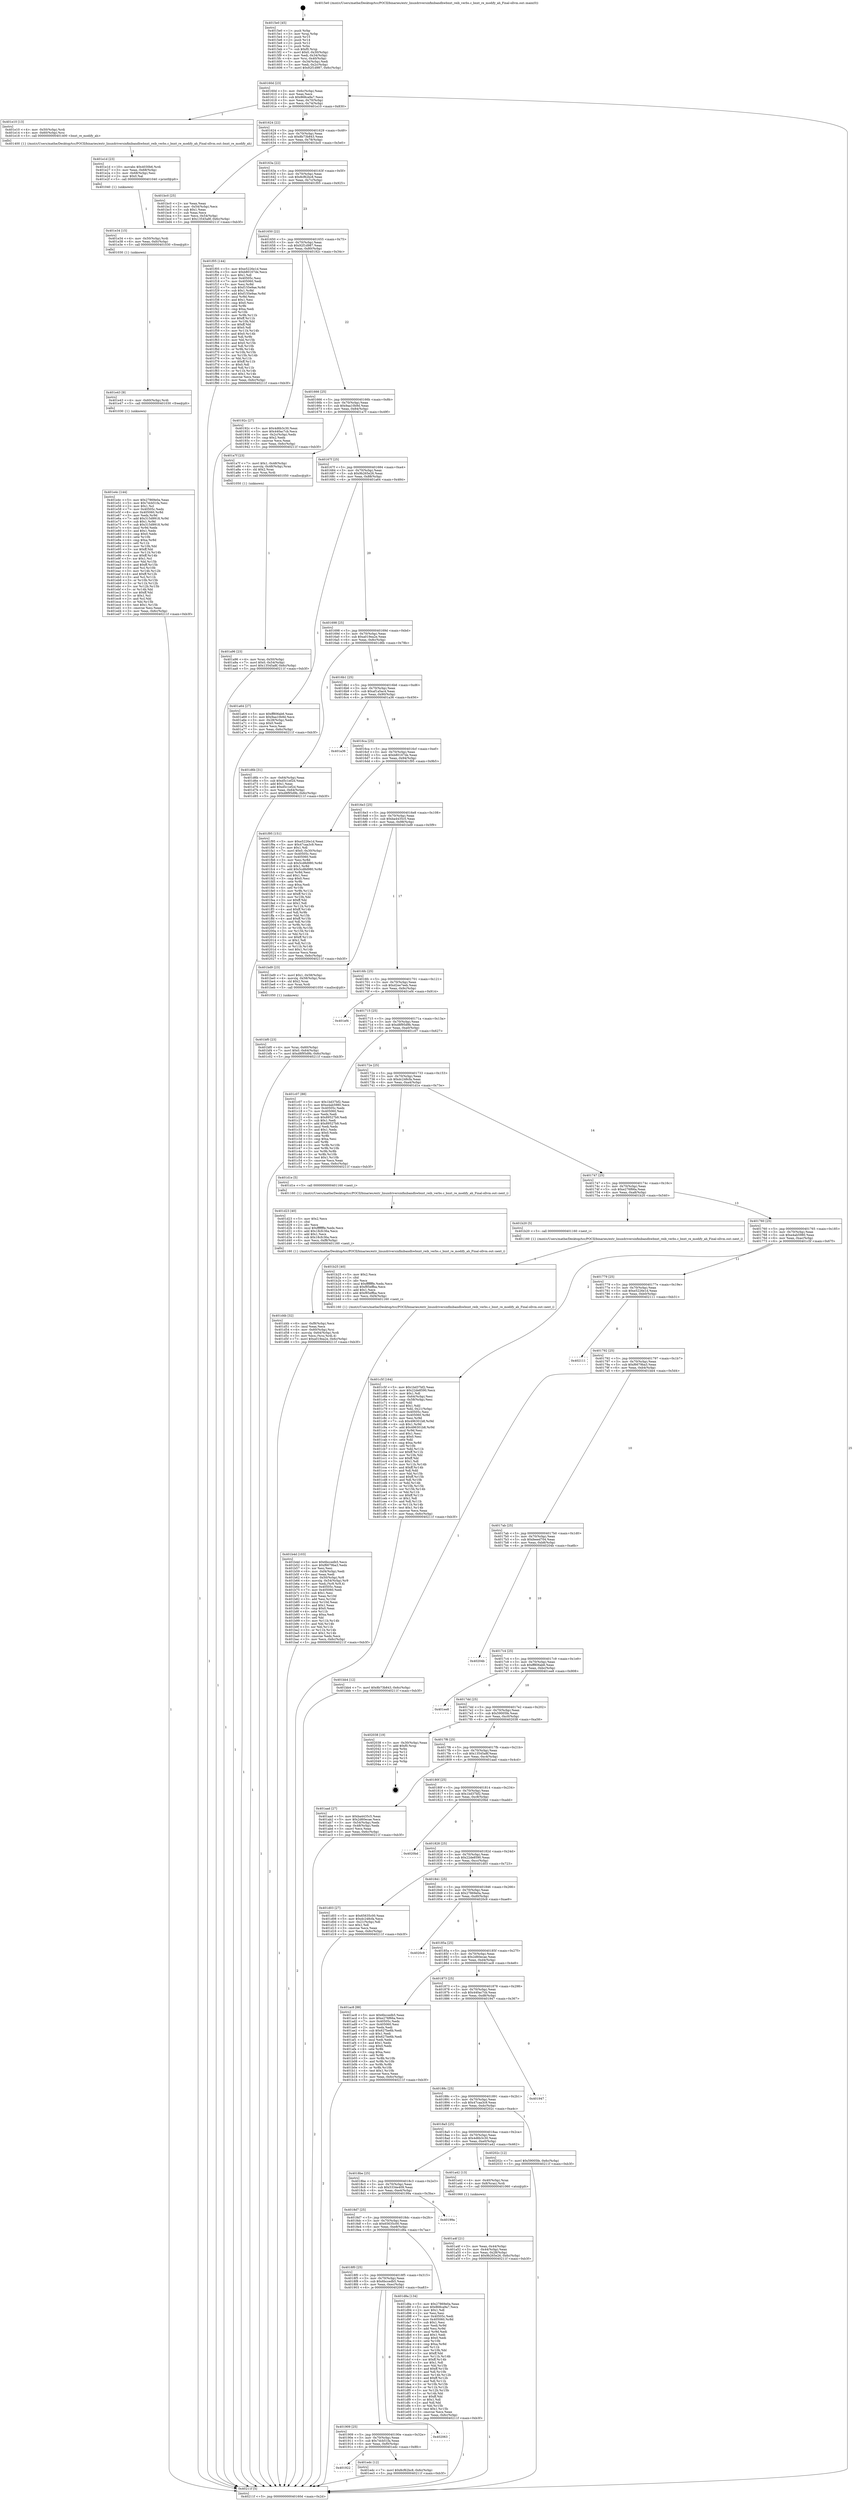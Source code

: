 digraph "0x4015e0" {
  label = "0x4015e0 (/mnt/c/Users/mathe/Desktop/tcc/POCII/binaries/extr_linuxdriversinfinibandhwbnxt_reib_verbs.c_bnxt_re_modify_ah_Final-ollvm.out::main(0))"
  labelloc = "t"
  node[shape=record]

  Entry [label="",width=0.3,height=0.3,shape=circle,fillcolor=black,style=filled]
  "0x40160d" [label="{
     0x40160d [23]\l
     | [instrs]\l
     &nbsp;&nbsp;0x40160d \<+3\>: mov -0x6c(%rbp),%eax\l
     &nbsp;&nbsp;0x401610 \<+2\>: mov %eax,%ecx\l
     &nbsp;&nbsp;0x401612 \<+6\>: sub $0x868ca9a7,%ecx\l
     &nbsp;&nbsp;0x401618 \<+3\>: mov %eax,-0x70(%rbp)\l
     &nbsp;&nbsp;0x40161b \<+3\>: mov %ecx,-0x74(%rbp)\l
     &nbsp;&nbsp;0x40161e \<+6\>: je 0000000000401e10 \<main+0x830\>\l
  }"]
  "0x401e10" [label="{
     0x401e10 [13]\l
     | [instrs]\l
     &nbsp;&nbsp;0x401e10 \<+4\>: mov -0x50(%rbp),%rdi\l
     &nbsp;&nbsp;0x401e14 \<+4\>: mov -0x60(%rbp),%rsi\l
     &nbsp;&nbsp;0x401e18 \<+5\>: call 0000000000401400 \<bnxt_re_modify_ah\>\l
     | [calls]\l
     &nbsp;&nbsp;0x401400 \{1\} (/mnt/c/Users/mathe/Desktop/tcc/POCII/binaries/extr_linuxdriversinfinibandhwbnxt_reib_verbs.c_bnxt_re_modify_ah_Final-ollvm.out::bnxt_re_modify_ah)\l
  }"]
  "0x401624" [label="{
     0x401624 [22]\l
     | [instrs]\l
     &nbsp;&nbsp;0x401624 \<+5\>: jmp 0000000000401629 \<main+0x49\>\l
     &nbsp;&nbsp;0x401629 \<+3\>: mov -0x70(%rbp),%eax\l
     &nbsp;&nbsp;0x40162c \<+5\>: sub $0x8b73b843,%eax\l
     &nbsp;&nbsp;0x401631 \<+3\>: mov %eax,-0x78(%rbp)\l
     &nbsp;&nbsp;0x401634 \<+6\>: je 0000000000401bc0 \<main+0x5e0\>\l
  }"]
  Exit [label="",width=0.3,height=0.3,shape=circle,fillcolor=black,style=filled,peripheries=2]
  "0x401bc0" [label="{
     0x401bc0 [25]\l
     | [instrs]\l
     &nbsp;&nbsp;0x401bc0 \<+2\>: xor %eax,%eax\l
     &nbsp;&nbsp;0x401bc2 \<+3\>: mov -0x54(%rbp),%ecx\l
     &nbsp;&nbsp;0x401bc5 \<+3\>: sub $0x1,%eax\l
     &nbsp;&nbsp;0x401bc8 \<+2\>: sub %eax,%ecx\l
     &nbsp;&nbsp;0x401bca \<+3\>: mov %ecx,-0x54(%rbp)\l
     &nbsp;&nbsp;0x401bcd \<+7\>: movl $0x13545a8f,-0x6c(%rbp)\l
     &nbsp;&nbsp;0x401bd4 \<+5\>: jmp 000000000040211f \<main+0xb3f\>\l
  }"]
  "0x40163a" [label="{
     0x40163a [22]\l
     | [instrs]\l
     &nbsp;&nbsp;0x40163a \<+5\>: jmp 000000000040163f \<main+0x5f\>\l
     &nbsp;&nbsp;0x40163f \<+3\>: mov -0x70(%rbp),%eax\l
     &nbsp;&nbsp;0x401642 \<+5\>: sub $0x8cf62bc8,%eax\l
     &nbsp;&nbsp;0x401647 \<+3\>: mov %eax,-0x7c(%rbp)\l
     &nbsp;&nbsp;0x40164a \<+6\>: je 0000000000401f05 \<main+0x925\>\l
  }"]
  "0x401922" [label="{
     0x401922\l
  }", style=dashed]
  "0x401f05" [label="{
     0x401f05 [144]\l
     | [instrs]\l
     &nbsp;&nbsp;0x401f05 \<+5\>: mov $0xe5226e1d,%eax\l
     &nbsp;&nbsp;0x401f0a \<+5\>: mov $0xb80167de,%ecx\l
     &nbsp;&nbsp;0x401f0f \<+2\>: mov $0x1,%dl\l
     &nbsp;&nbsp;0x401f11 \<+7\>: mov 0x40505c,%esi\l
     &nbsp;&nbsp;0x401f18 \<+7\>: mov 0x405060,%edi\l
     &nbsp;&nbsp;0x401f1f \<+3\>: mov %esi,%r8d\l
     &nbsp;&nbsp;0x401f22 \<+7\>: sub $0xf155e9ae,%r8d\l
     &nbsp;&nbsp;0x401f29 \<+4\>: sub $0x1,%r8d\l
     &nbsp;&nbsp;0x401f2d \<+7\>: add $0xf155e9ae,%r8d\l
     &nbsp;&nbsp;0x401f34 \<+4\>: imul %r8d,%esi\l
     &nbsp;&nbsp;0x401f38 \<+3\>: and $0x1,%esi\l
     &nbsp;&nbsp;0x401f3b \<+3\>: cmp $0x0,%esi\l
     &nbsp;&nbsp;0x401f3e \<+4\>: sete %r9b\l
     &nbsp;&nbsp;0x401f42 \<+3\>: cmp $0xa,%edi\l
     &nbsp;&nbsp;0x401f45 \<+4\>: setl %r10b\l
     &nbsp;&nbsp;0x401f49 \<+3\>: mov %r9b,%r11b\l
     &nbsp;&nbsp;0x401f4c \<+4\>: xor $0xff,%r11b\l
     &nbsp;&nbsp;0x401f50 \<+3\>: mov %r10b,%bl\l
     &nbsp;&nbsp;0x401f53 \<+3\>: xor $0xff,%bl\l
     &nbsp;&nbsp;0x401f56 \<+3\>: xor $0x0,%dl\l
     &nbsp;&nbsp;0x401f59 \<+3\>: mov %r11b,%r14b\l
     &nbsp;&nbsp;0x401f5c \<+4\>: and $0x0,%r14b\l
     &nbsp;&nbsp;0x401f60 \<+3\>: and %dl,%r9b\l
     &nbsp;&nbsp;0x401f63 \<+3\>: mov %bl,%r15b\l
     &nbsp;&nbsp;0x401f66 \<+4\>: and $0x0,%r15b\l
     &nbsp;&nbsp;0x401f6a \<+3\>: and %dl,%r10b\l
     &nbsp;&nbsp;0x401f6d \<+3\>: or %r9b,%r14b\l
     &nbsp;&nbsp;0x401f70 \<+3\>: or %r10b,%r15b\l
     &nbsp;&nbsp;0x401f73 \<+3\>: xor %r15b,%r14b\l
     &nbsp;&nbsp;0x401f76 \<+3\>: or %bl,%r11b\l
     &nbsp;&nbsp;0x401f79 \<+4\>: xor $0xff,%r11b\l
     &nbsp;&nbsp;0x401f7d \<+3\>: or $0x0,%dl\l
     &nbsp;&nbsp;0x401f80 \<+3\>: and %dl,%r11b\l
     &nbsp;&nbsp;0x401f83 \<+3\>: or %r11b,%r14b\l
     &nbsp;&nbsp;0x401f86 \<+4\>: test $0x1,%r14b\l
     &nbsp;&nbsp;0x401f8a \<+3\>: cmovne %ecx,%eax\l
     &nbsp;&nbsp;0x401f8d \<+3\>: mov %eax,-0x6c(%rbp)\l
     &nbsp;&nbsp;0x401f90 \<+5\>: jmp 000000000040211f \<main+0xb3f\>\l
  }"]
  "0x401650" [label="{
     0x401650 [22]\l
     | [instrs]\l
     &nbsp;&nbsp;0x401650 \<+5\>: jmp 0000000000401655 \<main+0x75\>\l
     &nbsp;&nbsp;0x401655 \<+3\>: mov -0x70(%rbp),%eax\l
     &nbsp;&nbsp;0x401658 \<+5\>: sub $0x92f1d987,%eax\l
     &nbsp;&nbsp;0x40165d \<+3\>: mov %eax,-0x80(%rbp)\l
     &nbsp;&nbsp;0x401660 \<+6\>: je 000000000040192c \<main+0x34c\>\l
  }"]
  "0x401edc" [label="{
     0x401edc [12]\l
     | [instrs]\l
     &nbsp;&nbsp;0x401edc \<+7\>: movl $0x8cf62bc8,-0x6c(%rbp)\l
     &nbsp;&nbsp;0x401ee3 \<+5\>: jmp 000000000040211f \<main+0xb3f\>\l
  }"]
  "0x40192c" [label="{
     0x40192c [27]\l
     | [instrs]\l
     &nbsp;&nbsp;0x40192c \<+5\>: mov $0x4d6b3c30,%eax\l
     &nbsp;&nbsp;0x401931 \<+5\>: mov $0x440ac7cb,%ecx\l
     &nbsp;&nbsp;0x401936 \<+3\>: mov -0x2c(%rbp),%edx\l
     &nbsp;&nbsp;0x401939 \<+3\>: cmp $0x2,%edx\l
     &nbsp;&nbsp;0x40193c \<+3\>: cmovne %ecx,%eax\l
     &nbsp;&nbsp;0x40193f \<+3\>: mov %eax,-0x6c(%rbp)\l
     &nbsp;&nbsp;0x401942 \<+5\>: jmp 000000000040211f \<main+0xb3f\>\l
  }"]
  "0x401666" [label="{
     0x401666 [25]\l
     | [instrs]\l
     &nbsp;&nbsp;0x401666 \<+5\>: jmp 000000000040166b \<main+0x8b\>\l
     &nbsp;&nbsp;0x40166b \<+3\>: mov -0x70(%rbp),%eax\l
     &nbsp;&nbsp;0x40166e \<+5\>: sub $0x9aa10b9d,%eax\l
     &nbsp;&nbsp;0x401673 \<+6\>: mov %eax,-0x84(%rbp)\l
     &nbsp;&nbsp;0x401679 \<+6\>: je 0000000000401a7f \<main+0x49f\>\l
  }"]
  "0x40211f" [label="{
     0x40211f [5]\l
     | [instrs]\l
     &nbsp;&nbsp;0x40211f \<+5\>: jmp 000000000040160d \<main+0x2d\>\l
  }"]
  "0x4015e0" [label="{
     0x4015e0 [45]\l
     | [instrs]\l
     &nbsp;&nbsp;0x4015e0 \<+1\>: push %rbp\l
     &nbsp;&nbsp;0x4015e1 \<+3\>: mov %rsp,%rbp\l
     &nbsp;&nbsp;0x4015e4 \<+2\>: push %r15\l
     &nbsp;&nbsp;0x4015e6 \<+2\>: push %r14\l
     &nbsp;&nbsp;0x4015e8 \<+2\>: push %r12\l
     &nbsp;&nbsp;0x4015ea \<+1\>: push %rbx\l
     &nbsp;&nbsp;0x4015eb \<+7\>: sub $0xf0,%rsp\l
     &nbsp;&nbsp;0x4015f2 \<+7\>: movl $0x0,-0x30(%rbp)\l
     &nbsp;&nbsp;0x4015f9 \<+3\>: mov %edi,-0x34(%rbp)\l
     &nbsp;&nbsp;0x4015fc \<+4\>: mov %rsi,-0x40(%rbp)\l
     &nbsp;&nbsp;0x401600 \<+3\>: mov -0x34(%rbp),%edi\l
     &nbsp;&nbsp;0x401603 \<+3\>: mov %edi,-0x2c(%rbp)\l
     &nbsp;&nbsp;0x401606 \<+7\>: movl $0x92f1d987,-0x6c(%rbp)\l
  }"]
  "0x401909" [label="{
     0x401909 [25]\l
     | [instrs]\l
     &nbsp;&nbsp;0x401909 \<+5\>: jmp 000000000040190e \<main+0x32e\>\l
     &nbsp;&nbsp;0x40190e \<+3\>: mov -0x70(%rbp),%eax\l
     &nbsp;&nbsp;0x401911 \<+5\>: sub $0x7dcb51fa,%eax\l
     &nbsp;&nbsp;0x401916 \<+6\>: mov %eax,-0xf0(%rbp)\l
     &nbsp;&nbsp;0x40191c \<+6\>: je 0000000000401edc \<main+0x8fc\>\l
  }"]
  "0x401a7f" [label="{
     0x401a7f [23]\l
     | [instrs]\l
     &nbsp;&nbsp;0x401a7f \<+7\>: movl $0x1,-0x48(%rbp)\l
     &nbsp;&nbsp;0x401a86 \<+4\>: movslq -0x48(%rbp),%rax\l
     &nbsp;&nbsp;0x401a8a \<+4\>: shl $0x2,%rax\l
     &nbsp;&nbsp;0x401a8e \<+3\>: mov %rax,%rdi\l
     &nbsp;&nbsp;0x401a91 \<+5\>: call 0000000000401050 \<malloc@plt\>\l
     | [calls]\l
     &nbsp;&nbsp;0x401050 \{1\} (unknown)\l
  }"]
  "0x40167f" [label="{
     0x40167f [25]\l
     | [instrs]\l
     &nbsp;&nbsp;0x40167f \<+5\>: jmp 0000000000401684 \<main+0xa4\>\l
     &nbsp;&nbsp;0x401684 \<+3\>: mov -0x70(%rbp),%eax\l
     &nbsp;&nbsp;0x401687 \<+5\>: sub $0x9b265e26,%eax\l
     &nbsp;&nbsp;0x40168c \<+6\>: mov %eax,-0x88(%rbp)\l
     &nbsp;&nbsp;0x401692 \<+6\>: je 0000000000401a64 \<main+0x484\>\l
  }"]
  "0x402063" [label="{
     0x402063\l
  }", style=dashed]
  "0x401a64" [label="{
     0x401a64 [27]\l
     | [instrs]\l
     &nbsp;&nbsp;0x401a64 \<+5\>: mov $0xff806ab6,%eax\l
     &nbsp;&nbsp;0x401a69 \<+5\>: mov $0x9aa10b9d,%ecx\l
     &nbsp;&nbsp;0x401a6e \<+3\>: mov -0x28(%rbp),%edx\l
     &nbsp;&nbsp;0x401a71 \<+3\>: cmp $0x0,%edx\l
     &nbsp;&nbsp;0x401a74 \<+3\>: cmove %ecx,%eax\l
     &nbsp;&nbsp;0x401a77 \<+3\>: mov %eax,-0x6c(%rbp)\l
     &nbsp;&nbsp;0x401a7a \<+5\>: jmp 000000000040211f \<main+0xb3f\>\l
  }"]
  "0x401698" [label="{
     0x401698 [25]\l
     | [instrs]\l
     &nbsp;&nbsp;0x401698 \<+5\>: jmp 000000000040169d \<main+0xbd\>\l
     &nbsp;&nbsp;0x40169d \<+3\>: mov -0x70(%rbp),%eax\l
     &nbsp;&nbsp;0x4016a0 \<+5\>: sub $0xa019ea2e,%eax\l
     &nbsp;&nbsp;0x4016a5 \<+6\>: mov %eax,-0x8c(%rbp)\l
     &nbsp;&nbsp;0x4016ab \<+6\>: je 0000000000401d6b \<main+0x78b\>\l
  }"]
  "0x401e4c" [label="{
     0x401e4c [144]\l
     | [instrs]\l
     &nbsp;&nbsp;0x401e4c \<+5\>: mov $0x27869e0a,%eax\l
     &nbsp;&nbsp;0x401e51 \<+5\>: mov $0x7dcb51fa,%esi\l
     &nbsp;&nbsp;0x401e56 \<+2\>: mov $0x1,%cl\l
     &nbsp;&nbsp;0x401e58 \<+7\>: mov 0x40505c,%edx\l
     &nbsp;&nbsp;0x401e5f \<+8\>: mov 0x405060,%r8d\l
     &nbsp;&nbsp;0x401e67 \<+3\>: mov %edx,%r9d\l
     &nbsp;&nbsp;0x401e6a \<+7\>: add $0x315d9918,%r9d\l
     &nbsp;&nbsp;0x401e71 \<+4\>: sub $0x1,%r9d\l
     &nbsp;&nbsp;0x401e75 \<+7\>: sub $0x315d9918,%r9d\l
     &nbsp;&nbsp;0x401e7c \<+4\>: imul %r9d,%edx\l
     &nbsp;&nbsp;0x401e80 \<+3\>: and $0x1,%edx\l
     &nbsp;&nbsp;0x401e83 \<+3\>: cmp $0x0,%edx\l
     &nbsp;&nbsp;0x401e86 \<+4\>: sete %r10b\l
     &nbsp;&nbsp;0x401e8a \<+4\>: cmp $0xa,%r8d\l
     &nbsp;&nbsp;0x401e8e \<+4\>: setl %r11b\l
     &nbsp;&nbsp;0x401e92 \<+3\>: mov %r10b,%bl\l
     &nbsp;&nbsp;0x401e95 \<+3\>: xor $0xff,%bl\l
     &nbsp;&nbsp;0x401e98 \<+3\>: mov %r11b,%r14b\l
     &nbsp;&nbsp;0x401e9b \<+4\>: xor $0xff,%r14b\l
     &nbsp;&nbsp;0x401e9f \<+3\>: xor $0x1,%cl\l
     &nbsp;&nbsp;0x401ea2 \<+3\>: mov %bl,%r15b\l
     &nbsp;&nbsp;0x401ea5 \<+4\>: and $0xff,%r15b\l
     &nbsp;&nbsp;0x401ea9 \<+3\>: and %cl,%r10b\l
     &nbsp;&nbsp;0x401eac \<+3\>: mov %r14b,%r12b\l
     &nbsp;&nbsp;0x401eaf \<+4\>: and $0xff,%r12b\l
     &nbsp;&nbsp;0x401eb3 \<+3\>: and %cl,%r11b\l
     &nbsp;&nbsp;0x401eb6 \<+3\>: or %r10b,%r15b\l
     &nbsp;&nbsp;0x401eb9 \<+3\>: or %r11b,%r12b\l
     &nbsp;&nbsp;0x401ebc \<+3\>: xor %r12b,%r15b\l
     &nbsp;&nbsp;0x401ebf \<+3\>: or %r14b,%bl\l
     &nbsp;&nbsp;0x401ec2 \<+3\>: xor $0xff,%bl\l
     &nbsp;&nbsp;0x401ec5 \<+3\>: or $0x1,%cl\l
     &nbsp;&nbsp;0x401ec8 \<+2\>: and %cl,%bl\l
     &nbsp;&nbsp;0x401eca \<+3\>: or %bl,%r15b\l
     &nbsp;&nbsp;0x401ecd \<+4\>: test $0x1,%r15b\l
     &nbsp;&nbsp;0x401ed1 \<+3\>: cmovne %esi,%eax\l
     &nbsp;&nbsp;0x401ed4 \<+3\>: mov %eax,-0x6c(%rbp)\l
     &nbsp;&nbsp;0x401ed7 \<+5\>: jmp 000000000040211f \<main+0xb3f\>\l
  }"]
  "0x401d6b" [label="{
     0x401d6b [31]\l
     | [instrs]\l
     &nbsp;&nbsp;0x401d6b \<+3\>: mov -0x64(%rbp),%eax\l
     &nbsp;&nbsp;0x401d6e \<+5\>: sub $0xd5c1ef2d,%eax\l
     &nbsp;&nbsp;0x401d73 \<+3\>: add $0x1,%eax\l
     &nbsp;&nbsp;0x401d76 \<+5\>: add $0xd5c1ef2d,%eax\l
     &nbsp;&nbsp;0x401d7b \<+3\>: mov %eax,-0x64(%rbp)\l
     &nbsp;&nbsp;0x401d7e \<+7\>: movl $0xd8f95d9b,-0x6c(%rbp)\l
     &nbsp;&nbsp;0x401d85 \<+5\>: jmp 000000000040211f \<main+0xb3f\>\l
  }"]
  "0x4016b1" [label="{
     0x4016b1 [25]\l
     | [instrs]\l
     &nbsp;&nbsp;0x4016b1 \<+5\>: jmp 00000000004016b6 \<main+0xd6\>\l
     &nbsp;&nbsp;0x4016b6 \<+3\>: mov -0x70(%rbp),%eax\l
     &nbsp;&nbsp;0x4016b9 \<+5\>: sub $0xaf1a5ac4,%eax\l
     &nbsp;&nbsp;0x4016be \<+6\>: mov %eax,-0x90(%rbp)\l
     &nbsp;&nbsp;0x4016c4 \<+6\>: je 0000000000401a36 \<main+0x456\>\l
  }"]
  "0x401e43" [label="{
     0x401e43 [9]\l
     | [instrs]\l
     &nbsp;&nbsp;0x401e43 \<+4\>: mov -0x60(%rbp),%rdi\l
     &nbsp;&nbsp;0x401e47 \<+5\>: call 0000000000401030 \<free@plt\>\l
     | [calls]\l
     &nbsp;&nbsp;0x401030 \{1\} (unknown)\l
  }"]
  "0x401a36" [label="{
     0x401a36\l
  }", style=dashed]
  "0x4016ca" [label="{
     0x4016ca [25]\l
     | [instrs]\l
     &nbsp;&nbsp;0x4016ca \<+5\>: jmp 00000000004016cf \<main+0xef\>\l
     &nbsp;&nbsp;0x4016cf \<+3\>: mov -0x70(%rbp),%eax\l
     &nbsp;&nbsp;0x4016d2 \<+5\>: sub $0xb80167de,%eax\l
     &nbsp;&nbsp;0x4016d7 \<+6\>: mov %eax,-0x94(%rbp)\l
     &nbsp;&nbsp;0x4016dd \<+6\>: je 0000000000401f95 \<main+0x9b5\>\l
  }"]
  "0x401e34" [label="{
     0x401e34 [15]\l
     | [instrs]\l
     &nbsp;&nbsp;0x401e34 \<+4\>: mov -0x50(%rbp),%rdi\l
     &nbsp;&nbsp;0x401e38 \<+6\>: mov %eax,-0xfc(%rbp)\l
     &nbsp;&nbsp;0x401e3e \<+5\>: call 0000000000401030 \<free@plt\>\l
     | [calls]\l
     &nbsp;&nbsp;0x401030 \{1\} (unknown)\l
  }"]
  "0x401f95" [label="{
     0x401f95 [151]\l
     | [instrs]\l
     &nbsp;&nbsp;0x401f95 \<+5\>: mov $0xe5226e1d,%eax\l
     &nbsp;&nbsp;0x401f9a \<+5\>: mov $0x47caa3c9,%ecx\l
     &nbsp;&nbsp;0x401f9f \<+2\>: mov $0x1,%dl\l
     &nbsp;&nbsp;0x401fa1 \<+7\>: movl $0x0,-0x30(%rbp)\l
     &nbsp;&nbsp;0x401fa8 \<+7\>: mov 0x40505c,%esi\l
     &nbsp;&nbsp;0x401faf \<+7\>: mov 0x405060,%edi\l
     &nbsp;&nbsp;0x401fb6 \<+3\>: mov %esi,%r8d\l
     &nbsp;&nbsp;0x401fb9 \<+7\>: sub $0x5cd8d980,%r8d\l
     &nbsp;&nbsp;0x401fc0 \<+4\>: sub $0x1,%r8d\l
     &nbsp;&nbsp;0x401fc4 \<+7\>: add $0x5cd8d980,%r8d\l
     &nbsp;&nbsp;0x401fcb \<+4\>: imul %r8d,%esi\l
     &nbsp;&nbsp;0x401fcf \<+3\>: and $0x1,%esi\l
     &nbsp;&nbsp;0x401fd2 \<+3\>: cmp $0x0,%esi\l
     &nbsp;&nbsp;0x401fd5 \<+4\>: sete %r9b\l
     &nbsp;&nbsp;0x401fd9 \<+3\>: cmp $0xa,%edi\l
     &nbsp;&nbsp;0x401fdc \<+4\>: setl %r10b\l
     &nbsp;&nbsp;0x401fe0 \<+3\>: mov %r9b,%r11b\l
     &nbsp;&nbsp;0x401fe3 \<+4\>: xor $0xff,%r11b\l
     &nbsp;&nbsp;0x401fe7 \<+3\>: mov %r10b,%bl\l
     &nbsp;&nbsp;0x401fea \<+3\>: xor $0xff,%bl\l
     &nbsp;&nbsp;0x401fed \<+3\>: xor $0x1,%dl\l
     &nbsp;&nbsp;0x401ff0 \<+3\>: mov %r11b,%r14b\l
     &nbsp;&nbsp;0x401ff3 \<+4\>: and $0xff,%r14b\l
     &nbsp;&nbsp;0x401ff7 \<+3\>: and %dl,%r9b\l
     &nbsp;&nbsp;0x401ffa \<+3\>: mov %bl,%r15b\l
     &nbsp;&nbsp;0x401ffd \<+4\>: and $0xff,%r15b\l
     &nbsp;&nbsp;0x402001 \<+3\>: and %dl,%r10b\l
     &nbsp;&nbsp;0x402004 \<+3\>: or %r9b,%r14b\l
     &nbsp;&nbsp;0x402007 \<+3\>: or %r10b,%r15b\l
     &nbsp;&nbsp;0x40200a \<+3\>: xor %r15b,%r14b\l
     &nbsp;&nbsp;0x40200d \<+3\>: or %bl,%r11b\l
     &nbsp;&nbsp;0x402010 \<+4\>: xor $0xff,%r11b\l
     &nbsp;&nbsp;0x402014 \<+3\>: or $0x1,%dl\l
     &nbsp;&nbsp;0x402017 \<+3\>: and %dl,%r11b\l
     &nbsp;&nbsp;0x40201a \<+3\>: or %r11b,%r14b\l
     &nbsp;&nbsp;0x40201d \<+4\>: test $0x1,%r14b\l
     &nbsp;&nbsp;0x402021 \<+3\>: cmovne %ecx,%eax\l
     &nbsp;&nbsp;0x402024 \<+3\>: mov %eax,-0x6c(%rbp)\l
     &nbsp;&nbsp;0x402027 \<+5\>: jmp 000000000040211f \<main+0xb3f\>\l
  }"]
  "0x4016e3" [label="{
     0x4016e3 [25]\l
     | [instrs]\l
     &nbsp;&nbsp;0x4016e3 \<+5\>: jmp 00000000004016e8 \<main+0x108\>\l
     &nbsp;&nbsp;0x4016e8 \<+3\>: mov -0x70(%rbp),%eax\l
     &nbsp;&nbsp;0x4016eb \<+5\>: sub $0xba4435c5,%eax\l
     &nbsp;&nbsp;0x4016f0 \<+6\>: mov %eax,-0x98(%rbp)\l
     &nbsp;&nbsp;0x4016f6 \<+6\>: je 0000000000401bd9 \<main+0x5f9\>\l
  }"]
  "0x401e1d" [label="{
     0x401e1d [23]\l
     | [instrs]\l
     &nbsp;&nbsp;0x401e1d \<+10\>: movabs $0x4030b6,%rdi\l
     &nbsp;&nbsp;0x401e27 \<+3\>: mov %eax,-0x68(%rbp)\l
     &nbsp;&nbsp;0x401e2a \<+3\>: mov -0x68(%rbp),%esi\l
     &nbsp;&nbsp;0x401e2d \<+2\>: mov $0x0,%al\l
     &nbsp;&nbsp;0x401e2f \<+5\>: call 0000000000401040 \<printf@plt\>\l
     | [calls]\l
     &nbsp;&nbsp;0x401040 \{1\} (unknown)\l
  }"]
  "0x401bd9" [label="{
     0x401bd9 [23]\l
     | [instrs]\l
     &nbsp;&nbsp;0x401bd9 \<+7\>: movl $0x1,-0x58(%rbp)\l
     &nbsp;&nbsp;0x401be0 \<+4\>: movslq -0x58(%rbp),%rax\l
     &nbsp;&nbsp;0x401be4 \<+4\>: shl $0x2,%rax\l
     &nbsp;&nbsp;0x401be8 \<+3\>: mov %rax,%rdi\l
     &nbsp;&nbsp;0x401beb \<+5\>: call 0000000000401050 \<malloc@plt\>\l
     | [calls]\l
     &nbsp;&nbsp;0x401050 \{1\} (unknown)\l
  }"]
  "0x4016fc" [label="{
     0x4016fc [25]\l
     | [instrs]\l
     &nbsp;&nbsp;0x4016fc \<+5\>: jmp 0000000000401701 \<main+0x121\>\l
     &nbsp;&nbsp;0x401701 \<+3\>: mov -0x70(%rbp),%eax\l
     &nbsp;&nbsp;0x401704 \<+5\>: sub $0xd2ee7eeb,%eax\l
     &nbsp;&nbsp;0x401709 \<+6\>: mov %eax,-0x9c(%rbp)\l
     &nbsp;&nbsp;0x40170f \<+6\>: je 0000000000401ef4 \<main+0x914\>\l
  }"]
  "0x4018f0" [label="{
     0x4018f0 [25]\l
     | [instrs]\l
     &nbsp;&nbsp;0x4018f0 \<+5\>: jmp 00000000004018f5 \<main+0x315\>\l
     &nbsp;&nbsp;0x4018f5 \<+3\>: mov -0x70(%rbp),%eax\l
     &nbsp;&nbsp;0x4018f8 \<+5\>: sub $0x6bccedb5,%eax\l
     &nbsp;&nbsp;0x4018fd \<+6\>: mov %eax,-0xec(%rbp)\l
     &nbsp;&nbsp;0x401903 \<+6\>: je 0000000000402063 \<main+0xa83\>\l
  }"]
  "0x401ef4" [label="{
     0x401ef4\l
  }", style=dashed]
  "0x401715" [label="{
     0x401715 [25]\l
     | [instrs]\l
     &nbsp;&nbsp;0x401715 \<+5\>: jmp 000000000040171a \<main+0x13a\>\l
     &nbsp;&nbsp;0x40171a \<+3\>: mov -0x70(%rbp),%eax\l
     &nbsp;&nbsp;0x40171d \<+5\>: sub $0xd8f95d9b,%eax\l
     &nbsp;&nbsp;0x401722 \<+6\>: mov %eax,-0xa0(%rbp)\l
     &nbsp;&nbsp;0x401728 \<+6\>: je 0000000000401c07 \<main+0x627\>\l
  }"]
  "0x401d8a" [label="{
     0x401d8a [134]\l
     | [instrs]\l
     &nbsp;&nbsp;0x401d8a \<+5\>: mov $0x27869e0a,%eax\l
     &nbsp;&nbsp;0x401d8f \<+5\>: mov $0x868ca9a7,%ecx\l
     &nbsp;&nbsp;0x401d94 \<+2\>: mov $0x1,%dl\l
     &nbsp;&nbsp;0x401d96 \<+2\>: xor %esi,%esi\l
     &nbsp;&nbsp;0x401d98 \<+7\>: mov 0x40505c,%edi\l
     &nbsp;&nbsp;0x401d9f \<+8\>: mov 0x405060,%r8d\l
     &nbsp;&nbsp;0x401da7 \<+3\>: sub $0x1,%esi\l
     &nbsp;&nbsp;0x401daa \<+3\>: mov %edi,%r9d\l
     &nbsp;&nbsp;0x401dad \<+3\>: add %esi,%r9d\l
     &nbsp;&nbsp;0x401db0 \<+4\>: imul %r9d,%edi\l
     &nbsp;&nbsp;0x401db4 \<+3\>: and $0x1,%edi\l
     &nbsp;&nbsp;0x401db7 \<+3\>: cmp $0x0,%edi\l
     &nbsp;&nbsp;0x401dba \<+4\>: sete %r10b\l
     &nbsp;&nbsp;0x401dbe \<+4\>: cmp $0xa,%r8d\l
     &nbsp;&nbsp;0x401dc2 \<+4\>: setl %r11b\l
     &nbsp;&nbsp;0x401dc6 \<+3\>: mov %r10b,%bl\l
     &nbsp;&nbsp;0x401dc9 \<+3\>: xor $0xff,%bl\l
     &nbsp;&nbsp;0x401dcc \<+3\>: mov %r11b,%r14b\l
     &nbsp;&nbsp;0x401dcf \<+4\>: xor $0xff,%r14b\l
     &nbsp;&nbsp;0x401dd3 \<+3\>: xor $0x1,%dl\l
     &nbsp;&nbsp;0x401dd6 \<+3\>: mov %bl,%r15b\l
     &nbsp;&nbsp;0x401dd9 \<+4\>: and $0xff,%r15b\l
     &nbsp;&nbsp;0x401ddd \<+3\>: and %dl,%r10b\l
     &nbsp;&nbsp;0x401de0 \<+3\>: mov %r14b,%r12b\l
     &nbsp;&nbsp;0x401de3 \<+4\>: and $0xff,%r12b\l
     &nbsp;&nbsp;0x401de7 \<+3\>: and %dl,%r11b\l
     &nbsp;&nbsp;0x401dea \<+3\>: or %r10b,%r15b\l
     &nbsp;&nbsp;0x401ded \<+3\>: or %r11b,%r12b\l
     &nbsp;&nbsp;0x401df0 \<+3\>: xor %r12b,%r15b\l
     &nbsp;&nbsp;0x401df3 \<+3\>: or %r14b,%bl\l
     &nbsp;&nbsp;0x401df6 \<+3\>: xor $0xff,%bl\l
     &nbsp;&nbsp;0x401df9 \<+3\>: or $0x1,%dl\l
     &nbsp;&nbsp;0x401dfc \<+2\>: and %dl,%bl\l
     &nbsp;&nbsp;0x401dfe \<+3\>: or %bl,%r15b\l
     &nbsp;&nbsp;0x401e01 \<+4\>: test $0x1,%r15b\l
     &nbsp;&nbsp;0x401e05 \<+3\>: cmovne %ecx,%eax\l
     &nbsp;&nbsp;0x401e08 \<+3\>: mov %eax,-0x6c(%rbp)\l
     &nbsp;&nbsp;0x401e0b \<+5\>: jmp 000000000040211f \<main+0xb3f\>\l
  }"]
  "0x401c07" [label="{
     0x401c07 [88]\l
     | [instrs]\l
     &nbsp;&nbsp;0x401c07 \<+5\>: mov $0x1bd37bf2,%eax\l
     &nbsp;&nbsp;0x401c0c \<+5\>: mov $0xe4ab5980,%ecx\l
     &nbsp;&nbsp;0x401c11 \<+7\>: mov 0x40505c,%edx\l
     &nbsp;&nbsp;0x401c18 \<+7\>: mov 0x405060,%esi\l
     &nbsp;&nbsp;0x401c1f \<+2\>: mov %edx,%edi\l
     &nbsp;&nbsp;0x401c21 \<+6\>: sub $0x89527b9,%edi\l
     &nbsp;&nbsp;0x401c27 \<+3\>: sub $0x1,%edi\l
     &nbsp;&nbsp;0x401c2a \<+6\>: add $0x89527b9,%edi\l
     &nbsp;&nbsp;0x401c30 \<+3\>: imul %edi,%edx\l
     &nbsp;&nbsp;0x401c33 \<+3\>: and $0x1,%edx\l
     &nbsp;&nbsp;0x401c36 \<+3\>: cmp $0x0,%edx\l
     &nbsp;&nbsp;0x401c39 \<+4\>: sete %r8b\l
     &nbsp;&nbsp;0x401c3d \<+3\>: cmp $0xa,%esi\l
     &nbsp;&nbsp;0x401c40 \<+4\>: setl %r9b\l
     &nbsp;&nbsp;0x401c44 \<+3\>: mov %r8b,%r10b\l
     &nbsp;&nbsp;0x401c47 \<+3\>: and %r9b,%r10b\l
     &nbsp;&nbsp;0x401c4a \<+3\>: xor %r9b,%r8b\l
     &nbsp;&nbsp;0x401c4d \<+3\>: or %r8b,%r10b\l
     &nbsp;&nbsp;0x401c50 \<+4\>: test $0x1,%r10b\l
     &nbsp;&nbsp;0x401c54 \<+3\>: cmovne %ecx,%eax\l
     &nbsp;&nbsp;0x401c57 \<+3\>: mov %eax,-0x6c(%rbp)\l
     &nbsp;&nbsp;0x401c5a \<+5\>: jmp 000000000040211f \<main+0xb3f\>\l
  }"]
  "0x40172e" [label="{
     0x40172e [25]\l
     | [instrs]\l
     &nbsp;&nbsp;0x40172e \<+5\>: jmp 0000000000401733 \<main+0x153\>\l
     &nbsp;&nbsp;0x401733 \<+3\>: mov -0x70(%rbp),%eax\l
     &nbsp;&nbsp;0x401736 \<+5\>: sub $0xdc248cfa,%eax\l
     &nbsp;&nbsp;0x40173b \<+6\>: mov %eax,-0xa4(%rbp)\l
     &nbsp;&nbsp;0x401741 \<+6\>: je 0000000000401d1e \<main+0x73e\>\l
  }"]
  "0x4018d7" [label="{
     0x4018d7 [25]\l
     | [instrs]\l
     &nbsp;&nbsp;0x4018d7 \<+5\>: jmp 00000000004018dc \<main+0x2fc\>\l
     &nbsp;&nbsp;0x4018dc \<+3\>: mov -0x70(%rbp),%eax\l
     &nbsp;&nbsp;0x4018df \<+5\>: sub $0x65635c00,%eax\l
     &nbsp;&nbsp;0x4018e4 \<+6\>: mov %eax,-0xe8(%rbp)\l
     &nbsp;&nbsp;0x4018ea \<+6\>: je 0000000000401d8a \<main+0x7aa\>\l
  }"]
  "0x401d1e" [label="{
     0x401d1e [5]\l
     | [instrs]\l
     &nbsp;&nbsp;0x401d1e \<+5\>: call 0000000000401160 \<next_i\>\l
     | [calls]\l
     &nbsp;&nbsp;0x401160 \{1\} (/mnt/c/Users/mathe/Desktop/tcc/POCII/binaries/extr_linuxdriversinfinibandhwbnxt_reib_verbs.c_bnxt_re_modify_ah_Final-ollvm.out::next_i)\l
  }"]
  "0x401747" [label="{
     0x401747 [25]\l
     | [instrs]\l
     &nbsp;&nbsp;0x401747 \<+5\>: jmp 000000000040174c \<main+0x16c\>\l
     &nbsp;&nbsp;0x40174c \<+3\>: mov -0x70(%rbp),%eax\l
     &nbsp;&nbsp;0x40174f \<+5\>: sub $0xe276f66a,%eax\l
     &nbsp;&nbsp;0x401754 \<+6\>: mov %eax,-0xa8(%rbp)\l
     &nbsp;&nbsp;0x40175a \<+6\>: je 0000000000401b20 \<main+0x540\>\l
  }"]
  "0x40199a" [label="{
     0x40199a\l
  }", style=dashed]
  "0x401b20" [label="{
     0x401b20 [5]\l
     | [instrs]\l
     &nbsp;&nbsp;0x401b20 \<+5\>: call 0000000000401160 \<next_i\>\l
     | [calls]\l
     &nbsp;&nbsp;0x401160 \{1\} (/mnt/c/Users/mathe/Desktop/tcc/POCII/binaries/extr_linuxdriversinfinibandhwbnxt_reib_verbs.c_bnxt_re_modify_ah_Final-ollvm.out::next_i)\l
  }"]
  "0x401760" [label="{
     0x401760 [25]\l
     | [instrs]\l
     &nbsp;&nbsp;0x401760 \<+5\>: jmp 0000000000401765 \<main+0x185\>\l
     &nbsp;&nbsp;0x401765 \<+3\>: mov -0x70(%rbp),%eax\l
     &nbsp;&nbsp;0x401768 \<+5\>: sub $0xe4ab5980,%eax\l
     &nbsp;&nbsp;0x40176d \<+6\>: mov %eax,-0xac(%rbp)\l
     &nbsp;&nbsp;0x401773 \<+6\>: je 0000000000401c5f \<main+0x67f\>\l
  }"]
  "0x401d4b" [label="{
     0x401d4b [32]\l
     | [instrs]\l
     &nbsp;&nbsp;0x401d4b \<+6\>: mov -0xf8(%rbp),%ecx\l
     &nbsp;&nbsp;0x401d51 \<+3\>: imul %eax,%ecx\l
     &nbsp;&nbsp;0x401d54 \<+4\>: mov -0x60(%rbp),%rsi\l
     &nbsp;&nbsp;0x401d58 \<+4\>: movslq -0x64(%rbp),%rdi\l
     &nbsp;&nbsp;0x401d5c \<+3\>: mov %ecx,(%rsi,%rdi,4)\l
     &nbsp;&nbsp;0x401d5f \<+7\>: movl $0xa019ea2e,-0x6c(%rbp)\l
     &nbsp;&nbsp;0x401d66 \<+5\>: jmp 000000000040211f \<main+0xb3f\>\l
  }"]
  "0x401c5f" [label="{
     0x401c5f [164]\l
     | [instrs]\l
     &nbsp;&nbsp;0x401c5f \<+5\>: mov $0x1bd37bf2,%eax\l
     &nbsp;&nbsp;0x401c64 \<+5\>: mov $0x22de8590,%ecx\l
     &nbsp;&nbsp;0x401c69 \<+2\>: mov $0x1,%dl\l
     &nbsp;&nbsp;0x401c6b \<+3\>: mov -0x64(%rbp),%esi\l
     &nbsp;&nbsp;0x401c6e \<+3\>: cmp -0x58(%rbp),%esi\l
     &nbsp;&nbsp;0x401c71 \<+4\>: setl %dil\l
     &nbsp;&nbsp;0x401c75 \<+4\>: and $0x1,%dil\l
     &nbsp;&nbsp;0x401c79 \<+4\>: mov %dil,-0x21(%rbp)\l
     &nbsp;&nbsp;0x401c7d \<+7\>: mov 0x40505c,%esi\l
     &nbsp;&nbsp;0x401c84 \<+8\>: mov 0x405060,%r8d\l
     &nbsp;&nbsp;0x401c8c \<+3\>: mov %esi,%r9d\l
     &nbsp;&nbsp;0x401c8f \<+7\>: sub $0x496301b8,%r9d\l
     &nbsp;&nbsp;0x401c96 \<+4\>: sub $0x1,%r9d\l
     &nbsp;&nbsp;0x401c9a \<+7\>: add $0x496301b8,%r9d\l
     &nbsp;&nbsp;0x401ca1 \<+4\>: imul %r9d,%esi\l
     &nbsp;&nbsp;0x401ca5 \<+3\>: and $0x1,%esi\l
     &nbsp;&nbsp;0x401ca8 \<+3\>: cmp $0x0,%esi\l
     &nbsp;&nbsp;0x401cab \<+4\>: sete %dil\l
     &nbsp;&nbsp;0x401caf \<+4\>: cmp $0xa,%r8d\l
     &nbsp;&nbsp;0x401cb3 \<+4\>: setl %r10b\l
     &nbsp;&nbsp;0x401cb7 \<+3\>: mov %dil,%r11b\l
     &nbsp;&nbsp;0x401cba \<+4\>: xor $0xff,%r11b\l
     &nbsp;&nbsp;0x401cbe \<+3\>: mov %r10b,%bl\l
     &nbsp;&nbsp;0x401cc1 \<+3\>: xor $0xff,%bl\l
     &nbsp;&nbsp;0x401cc4 \<+3\>: xor $0x1,%dl\l
     &nbsp;&nbsp;0x401cc7 \<+3\>: mov %r11b,%r14b\l
     &nbsp;&nbsp;0x401cca \<+4\>: and $0xff,%r14b\l
     &nbsp;&nbsp;0x401cce \<+3\>: and %dl,%dil\l
     &nbsp;&nbsp;0x401cd1 \<+3\>: mov %bl,%r15b\l
     &nbsp;&nbsp;0x401cd4 \<+4\>: and $0xff,%r15b\l
     &nbsp;&nbsp;0x401cd8 \<+3\>: and %dl,%r10b\l
     &nbsp;&nbsp;0x401cdb \<+3\>: or %dil,%r14b\l
     &nbsp;&nbsp;0x401cde \<+3\>: or %r10b,%r15b\l
     &nbsp;&nbsp;0x401ce1 \<+3\>: xor %r15b,%r14b\l
     &nbsp;&nbsp;0x401ce4 \<+3\>: or %bl,%r11b\l
     &nbsp;&nbsp;0x401ce7 \<+4\>: xor $0xff,%r11b\l
     &nbsp;&nbsp;0x401ceb \<+3\>: or $0x1,%dl\l
     &nbsp;&nbsp;0x401cee \<+3\>: and %dl,%r11b\l
     &nbsp;&nbsp;0x401cf1 \<+3\>: or %r11b,%r14b\l
     &nbsp;&nbsp;0x401cf4 \<+4\>: test $0x1,%r14b\l
     &nbsp;&nbsp;0x401cf8 \<+3\>: cmovne %ecx,%eax\l
     &nbsp;&nbsp;0x401cfb \<+3\>: mov %eax,-0x6c(%rbp)\l
     &nbsp;&nbsp;0x401cfe \<+5\>: jmp 000000000040211f \<main+0xb3f\>\l
  }"]
  "0x401779" [label="{
     0x401779 [25]\l
     | [instrs]\l
     &nbsp;&nbsp;0x401779 \<+5\>: jmp 000000000040177e \<main+0x19e\>\l
     &nbsp;&nbsp;0x40177e \<+3\>: mov -0x70(%rbp),%eax\l
     &nbsp;&nbsp;0x401781 \<+5\>: sub $0xe5226e1d,%eax\l
     &nbsp;&nbsp;0x401786 \<+6\>: mov %eax,-0xb0(%rbp)\l
     &nbsp;&nbsp;0x40178c \<+6\>: je 0000000000402111 \<main+0xb31\>\l
  }"]
  "0x401d23" [label="{
     0x401d23 [40]\l
     | [instrs]\l
     &nbsp;&nbsp;0x401d23 \<+5\>: mov $0x2,%ecx\l
     &nbsp;&nbsp;0x401d28 \<+1\>: cltd\l
     &nbsp;&nbsp;0x401d29 \<+2\>: idiv %ecx\l
     &nbsp;&nbsp;0x401d2b \<+6\>: imul $0xfffffffe,%edx,%ecx\l
     &nbsp;&nbsp;0x401d31 \<+6\>: add $0x18cfc36a,%ecx\l
     &nbsp;&nbsp;0x401d37 \<+3\>: add $0x1,%ecx\l
     &nbsp;&nbsp;0x401d3a \<+6\>: sub $0x18cfc36a,%ecx\l
     &nbsp;&nbsp;0x401d40 \<+6\>: mov %ecx,-0xf8(%rbp)\l
     &nbsp;&nbsp;0x401d46 \<+5\>: call 0000000000401160 \<next_i\>\l
     | [calls]\l
     &nbsp;&nbsp;0x401160 \{1\} (/mnt/c/Users/mathe/Desktop/tcc/POCII/binaries/extr_linuxdriversinfinibandhwbnxt_reib_verbs.c_bnxt_re_modify_ah_Final-ollvm.out::next_i)\l
  }"]
  "0x402111" [label="{
     0x402111\l
  }", style=dashed]
  "0x401792" [label="{
     0x401792 [25]\l
     | [instrs]\l
     &nbsp;&nbsp;0x401792 \<+5\>: jmp 0000000000401797 \<main+0x1b7\>\l
     &nbsp;&nbsp;0x401797 \<+3\>: mov -0x70(%rbp),%eax\l
     &nbsp;&nbsp;0x40179a \<+5\>: sub $0xf6679ba3,%eax\l
     &nbsp;&nbsp;0x40179f \<+6\>: mov %eax,-0xb4(%rbp)\l
     &nbsp;&nbsp;0x4017a5 \<+6\>: je 0000000000401bb4 \<main+0x5d4\>\l
  }"]
  "0x401bf0" [label="{
     0x401bf0 [23]\l
     | [instrs]\l
     &nbsp;&nbsp;0x401bf0 \<+4\>: mov %rax,-0x60(%rbp)\l
     &nbsp;&nbsp;0x401bf4 \<+7\>: movl $0x0,-0x64(%rbp)\l
     &nbsp;&nbsp;0x401bfb \<+7\>: movl $0xd8f95d9b,-0x6c(%rbp)\l
     &nbsp;&nbsp;0x401c02 \<+5\>: jmp 000000000040211f \<main+0xb3f\>\l
  }"]
  "0x401bb4" [label="{
     0x401bb4 [12]\l
     | [instrs]\l
     &nbsp;&nbsp;0x401bb4 \<+7\>: movl $0x8b73b843,-0x6c(%rbp)\l
     &nbsp;&nbsp;0x401bbb \<+5\>: jmp 000000000040211f \<main+0xb3f\>\l
  }"]
  "0x4017ab" [label="{
     0x4017ab [25]\l
     | [instrs]\l
     &nbsp;&nbsp;0x4017ab \<+5\>: jmp 00000000004017b0 \<main+0x1d0\>\l
     &nbsp;&nbsp;0x4017b0 \<+3\>: mov -0x70(%rbp),%eax\l
     &nbsp;&nbsp;0x4017b3 \<+5\>: sub $0xfeeed704,%eax\l
     &nbsp;&nbsp;0x4017b8 \<+6\>: mov %eax,-0xb8(%rbp)\l
     &nbsp;&nbsp;0x4017be \<+6\>: je 000000000040204b \<main+0xa6b\>\l
  }"]
  "0x401b4d" [label="{
     0x401b4d [103]\l
     | [instrs]\l
     &nbsp;&nbsp;0x401b4d \<+5\>: mov $0x6bccedb5,%ecx\l
     &nbsp;&nbsp;0x401b52 \<+5\>: mov $0xf6679ba3,%edx\l
     &nbsp;&nbsp;0x401b57 \<+2\>: xor %esi,%esi\l
     &nbsp;&nbsp;0x401b59 \<+6\>: mov -0xf4(%rbp),%edi\l
     &nbsp;&nbsp;0x401b5f \<+3\>: imul %eax,%edi\l
     &nbsp;&nbsp;0x401b62 \<+4\>: mov -0x50(%rbp),%r8\l
     &nbsp;&nbsp;0x401b66 \<+4\>: movslq -0x54(%rbp),%r9\l
     &nbsp;&nbsp;0x401b6a \<+4\>: mov %edi,(%r8,%r9,4)\l
     &nbsp;&nbsp;0x401b6e \<+7\>: mov 0x40505c,%eax\l
     &nbsp;&nbsp;0x401b75 \<+7\>: mov 0x405060,%edi\l
     &nbsp;&nbsp;0x401b7c \<+3\>: sub $0x1,%esi\l
     &nbsp;&nbsp;0x401b7f \<+3\>: mov %eax,%r10d\l
     &nbsp;&nbsp;0x401b82 \<+3\>: add %esi,%r10d\l
     &nbsp;&nbsp;0x401b85 \<+4\>: imul %r10d,%eax\l
     &nbsp;&nbsp;0x401b89 \<+3\>: and $0x1,%eax\l
     &nbsp;&nbsp;0x401b8c \<+3\>: cmp $0x0,%eax\l
     &nbsp;&nbsp;0x401b8f \<+4\>: sete %r11b\l
     &nbsp;&nbsp;0x401b93 \<+3\>: cmp $0xa,%edi\l
     &nbsp;&nbsp;0x401b96 \<+3\>: setl %bl\l
     &nbsp;&nbsp;0x401b99 \<+3\>: mov %r11b,%r14b\l
     &nbsp;&nbsp;0x401b9c \<+3\>: and %bl,%r14b\l
     &nbsp;&nbsp;0x401b9f \<+3\>: xor %bl,%r11b\l
     &nbsp;&nbsp;0x401ba2 \<+3\>: or %r11b,%r14b\l
     &nbsp;&nbsp;0x401ba5 \<+4\>: test $0x1,%r14b\l
     &nbsp;&nbsp;0x401ba9 \<+3\>: cmovne %edx,%ecx\l
     &nbsp;&nbsp;0x401bac \<+3\>: mov %ecx,-0x6c(%rbp)\l
     &nbsp;&nbsp;0x401baf \<+5\>: jmp 000000000040211f \<main+0xb3f\>\l
  }"]
  "0x40204b" [label="{
     0x40204b\l
  }", style=dashed]
  "0x4017c4" [label="{
     0x4017c4 [25]\l
     | [instrs]\l
     &nbsp;&nbsp;0x4017c4 \<+5\>: jmp 00000000004017c9 \<main+0x1e9\>\l
     &nbsp;&nbsp;0x4017c9 \<+3\>: mov -0x70(%rbp),%eax\l
     &nbsp;&nbsp;0x4017cc \<+5\>: sub $0xff806ab6,%eax\l
     &nbsp;&nbsp;0x4017d1 \<+6\>: mov %eax,-0xbc(%rbp)\l
     &nbsp;&nbsp;0x4017d7 \<+6\>: je 0000000000401ee8 \<main+0x908\>\l
  }"]
  "0x401b25" [label="{
     0x401b25 [40]\l
     | [instrs]\l
     &nbsp;&nbsp;0x401b25 \<+5\>: mov $0x2,%ecx\l
     &nbsp;&nbsp;0x401b2a \<+1\>: cltd\l
     &nbsp;&nbsp;0x401b2b \<+2\>: idiv %ecx\l
     &nbsp;&nbsp;0x401b2d \<+6\>: imul $0xfffffffe,%edx,%ecx\l
     &nbsp;&nbsp;0x401b33 \<+6\>: sub $0xf85effba,%ecx\l
     &nbsp;&nbsp;0x401b39 \<+3\>: add $0x1,%ecx\l
     &nbsp;&nbsp;0x401b3c \<+6\>: add $0xf85effba,%ecx\l
     &nbsp;&nbsp;0x401b42 \<+6\>: mov %ecx,-0xf4(%rbp)\l
     &nbsp;&nbsp;0x401b48 \<+5\>: call 0000000000401160 \<next_i\>\l
     | [calls]\l
     &nbsp;&nbsp;0x401160 \{1\} (/mnt/c/Users/mathe/Desktop/tcc/POCII/binaries/extr_linuxdriversinfinibandhwbnxt_reib_verbs.c_bnxt_re_modify_ah_Final-ollvm.out::next_i)\l
  }"]
  "0x401ee8" [label="{
     0x401ee8\l
  }", style=dashed]
  "0x4017dd" [label="{
     0x4017dd [25]\l
     | [instrs]\l
     &nbsp;&nbsp;0x4017dd \<+5\>: jmp 00000000004017e2 \<main+0x202\>\l
     &nbsp;&nbsp;0x4017e2 \<+3\>: mov -0x70(%rbp),%eax\l
     &nbsp;&nbsp;0x4017e5 \<+5\>: sub $0x59005fe,%eax\l
     &nbsp;&nbsp;0x4017ea \<+6\>: mov %eax,-0xc0(%rbp)\l
     &nbsp;&nbsp;0x4017f0 \<+6\>: je 0000000000402038 \<main+0xa58\>\l
  }"]
  "0x401a96" [label="{
     0x401a96 [23]\l
     | [instrs]\l
     &nbsp;&nbsp;0x401a96 \<+4\>: mov %rax,-0x50(%rbp)\l
     &nbsp;&nbsp;0x401a9a \<+7\>: movl $0x0,-0x54(%rbp)\l
     &nbsp;&nbsp;0x401aa1 \<+7\>: movl $0x13545a8f,-0x6c(%rbp)\l
     &nbsp;&nbsp;0x401aa8 \<+5\>: jmp 000000000040211f \<main+0xb3f\>\l
  }"]
  "0x402038" [label="{
     0x402038 [19]\l
     | [instrs]\l
     &nbsp;&nbsp;0x402038 \<+3\>: mov -0x30(%rbp),%eax\l
     &nbsp;&nbsp;0x40203b \<+7\>: add $0xf0,%rsp\l
     &nbsp;&nbsp;0x402042 \<+1\>: pop %rbx\l
     &nbsp;&nbsp;0x402043 \<+2\>: pop %r12\l
     &nbsp;&nbsp;0x402045 \<+2\>: pop %r14\l
     &nbsp;&nbsp;0x402047 \<+2\>: pop %r15\l
     &nbsp;&nbsp;0x402049 \<+1\>: pop %rbp\l
     &nbsp;&nbsp;0x40204a \<+1\>: ret\l
  }"]
  "0x4017f6" [label="{
     0x4017f6 [25]\l
     | [instrs]\l
     &nbsp;&nbsp;0x4017f6 \<+5\>: jmp 00000000004017fb \<main+0x21b\>\l
     &nbsp;&nbsp;0x4017fb \<+3\>: mov -0x70(%rbp),%eax\l
     &nbsp;&nbsp;0x4017fe \<+5\>: sub $0x13545a8f,%eax\l
     &nbsp;&nbsp;0x401803 \<+6\>: mov %eax,-0xc4(%rbp)\l
     &nbsp;&nbsp;0x401809 \<+6\>: je 0000000000401aad \<main+0x4cd\>\l
  }"]
  "0x401a4f" [label="{
     0x401a4f [21]\l
     | [instrs]\l
     &nbsp;&nbsp;0x401a4f \<+3\>: mov %eax,-0x44(%rbp)\l
     &nbsp;&nbsp;0x401a52 \<+3\>: mov -0x44(%rbp),%eax\l
     &nbsp;&nbsp;0x401a55 \<+3\>: mov %eax,-0x28(%rbp)\l
     &nbsp;&nbsp;0x401a58 \<+7\>: movl $0x9b265e26,-0x6c(%rbp)\l
     &nbsp;&nbsp;0x401a5f \<+5\>: jmp 000000000040211f \<main+0xb3f\>\l
  }"]
  "0x401aad" [label="{
     0x401aad [27]\l
     | [instrs]\l
     &nbsp;&nbsp;0x401aad \<+5\>: mov $0xba4435c5,%eax\l
     &nbsp;&nbsp;0x401ab2 \<+5\>: mov $0x2d60ecae,%ecx\l
     &nbsp;&nbsp;0x401ab7 \<+3\>: mov -0x54(%rbp),%edx\l
     &nbsp;&nbsp;0x401aba \<+3\>: cmp -0x48(%rbp),%edx\l
     &nbsp;&nbsp;0x401abd \<+3\>: cmovl %ecx,%eax\l
     &nbsp;&nbsp;0x401ac0 \<+3\>: mov %eax,-0x6c(%rbp)\l
     &nbsp;&nbsp;0x401ac3 \<+5\>: jmp 000000000040211f \<main+0xb3f\>\l
  }"]
  "0x40180f" [label="{
     0x40180f [25]\l
     | [instrs]\l
     &nbsp;&nbsp;0x40180f \<+5\>: jmp 0000000000401814 \<main+0x234\>\l
     &nbsp;&nbsp;0x401814 \<+3\>: mov -0x70(%rbp),%eax\l
     &nbsp;&nbsp;0x401817 \<+5\>: sub $0x1bd37bf2,%eax\l
     &nbsp;&nbsp;0x40181c \<+6\>: mov %eax,-0xc8(%rbp)\l
     &nbsp;&nbsp;0x401822 \<+6\>: je 00000000004020bd \<main+0xadd\>\l
  }"]
  "0x4018be" [label="{
     0x4018be [25]\l
     | [instrs]\l
     &nbsp;&nbsp;0x4018be \<+5\>: jmp 00000000004018c3 \<main+0x2e3\>\l
     &nbsp;&nbsp;0x4018c3 \<+3\>: mov -0x70(%rbp),%eax\l
     &nbsp;&nbsp;0x4018c6 \<+5\>: sub $0x5334e409,%eax\l
     &nbsp;&nbsp;0x4018cb \<+6\>: mov %eax,-0xe4(%rbp)\l
     &nbsp;&nbsp;0x4018d1 \<+6\>: je 000000000040199a \<main+0x3ba\>\l
  }"]
  "0x4020bd" [label="{
     0x4020bd\l
  }", style=dashed]
  "0x401828" [label="{
     0x401828 [25]\l
     | [instrs]\l
     &nbsp;&nbsp;0x401828 \<+5\>: jmp 000000000040182d \<main+0x24d\>\l
     &nbsp;&nbsp;0x40182d \<+3\>: mov -0x70(%rbp),%eax\l
     &nbsp;&nbsp;0x401830 \<+5\>: sub $0x22de8590,%eax\l
     &nbsp;&nbsp;0x401835 \<+6\>: mov %eax,-0xcc(%rbp)\l
     &nbsp;&nbsp;0x40183b \<+6\>: je 0000000000401d03 \<main+0x723\>\l
  }"]
  "0x401a42" [label="{
     0x401a42 [13]\l
     | [instrs]\l
     &nbsp;&nbsp;0x401a42 \<+4\>: mov -0x40(%rbp),%rax\l
     &nbsp;&nbsp;0x401a46 \<+4\>: mov 0x8(%rax),%rdi\l
     &nbsp;&nbsp;0x401a4a \<+5\>: call 0000000000401060 \<atoi@plt\>\l
     | [calls]\l
     &nbsp;&nbsp;0x401060 \{1\} (unknown)\l
  }"]
  "0x401d03" [label="{
     0x401d03 [27]\l
     | [instrs]\l
     &nbsp;&nbsp;0x401d03 \<+5\>: mov $0x65635c00,%eax\l
     &nbsp;&nbsp;0x401d08 \<+5\>: mov $0xdc248cfa,%ecx\l
     &nbsp;&nbsp;0x401d0d \<+3\>: mov -0x21(%rbp),%dl\l
     &nbsp;&nbsp;0x401d10 \<+3\>: test $0x1,%dl\l
     &nbsp;&nbsp;0x401d13 \<+3\>: cmovne %ecx,%eax\l
     &nbsp;&nbsp;0x401d16 \<+3\>: mov %eax,-0x6c(%rbp)\l
     &nbsp;&nbsp;0x401d19 \<+5\>: jmp 000000000040211f \<main+0xb3f\>\l
  }"]
  "0x401841" [label="{
     0x401841 [25]\l
     | [instrs]\l
     &nbsp;&nbsp;0x401841 \<+5\>: jmp 0000000000401846 \<main+0x266\>\l
     &nbsp;&nbsp;0x401846 \<+3\>: mov -0x70(%rbp),%eax\l
     &nbsp;&nbsp;0x401849 \<+5\>: sub $0x27869e0a,%eax\l
     &nbsp;&nbsp;0x40184e \<+6\>: mov %eax,-0xd0(%rbp)\l
     &nbsp;&nbsp;0x401854 \<+6\>: je 00000000004020c9 \<main+0xae9\>\l
  }"]
  "0x4018a5" [label="{
     0x4018a5 [25]\l
     | [instrs]\l
     &nbsp;&nbsp;0x4018a5 \<+5\>: jmp 00000000004018aa \<main+0x2ca\>\l
     &nbsp;&nbsp;0x4018aa \<+3\>: mov -0x70(%rbp),%eax\l
     &nbsp;&nbsp;0x4018ad \<+5\>: sub $0x4d6b3c30,%eax\l
     &nbsp;&nbsp;0x4018b2 \<+6\>: mov %eax,-0xe0(%rbp)\l
     &nbsp;&nbsp;0x4018b8 \<+6\>: je 0000000000401a42 \<main+0x462\>\l
  }"]
  "0x4020c9" [label="{
     0x4020c9\l
  }", style=dashed]
  "0x40185a" [label="{
     0x40185a [25]\l
     | [instrs]\l
     &nbsp;&nbsp;0x40185a \<+5\>: jmp 000000000040185f \<main+0x27f\>\l
     &nbsp;&nbsp;0x40185f \<+3\>: mov -0x70(%rbp),%eax\l
     &nbsp;&nbsp;0x401862 \<+5\>: sub $0x2d60ecae,%eax\l
     &nbsp;&nbsp;0x401867 \<+6\>: mov %eax,-0xd4(%rbp)\l
     &nbsp;&nbsp;0x40186d \<+6\>: je 0000000000401ac8 \<main+0x4e8\>\l
  }"]
  "0x40202c" [label="{
     0x40202c [12]\l
     | [instrs]\l
     &nbsp;&nbsp;0x40202c \<+7\>: movl $0x59005fe,-0x6c(%rbp)\l
     &nbsp;&nbsp;0x402033 \<+5\>: jmp 000000000040211f \<main+0xb3f\>\l
  }"]
  "0x401ac8" [label="{
     0x401ac8 [88]\l
     | [instrs]\l
     &nbsp;&nbsp;0x401ac8 \<+5\>: mov $0x6bccedb5,%eax\l
     &nbsp;&nbsp;0x401acd \<+5\>: mov $0xe276f66a,%ecx\l
     &nbsp;&nbsp;0x401ad2 \<+7\>: mov 0x40505c,%edx\l
     &nbsp;&nbsp;0x401ad9 \<+7\>: mov 0x405060,%esi\l
     &nbsp;&nbsp;0x401ae0 \<+2\>: mov %edx,%edi\l
     &nbsp;&nbsp;0x401ae2 \<+6\>: sub $0x627be6b,%edi\l
     &nbsp;&nbsp;0x401ae8 \<+3\>: sub $0x1,%edi\l
     &nbsp;&nbsp;0x401aeb \<+6\>: add $0x627be6b,%edi\l
     &nbsp;&nbsp;0x401af1 \<+3\>: imul %edi,%edx\l
     &nbsp;&nbsp;0x401af4 \<+3\>: and $0x1,%edx\l
     &nbsp;&nbsp;0x401af7 \<+3\>: cmp $0x0,%edx\l
     &nbsp;&nbsp;0x401afa \<+4\>: sete %r8b\l
     &nbsp;&nbsp;0x401afe \<+3\>: cmp $0xa,%esi\l
     &nbsp;&nbsp;0x401b01 \<+4\>: setl %r9b\l
     &nbsp;&nbsp;0x401b05 \<+3\>: mov %r8b,%r10b\l
     &nbsp;&nbsp;0x401b08 \<+3\>: and %r9b,%r10b\l
     &nbsp;&nbsp;0x401b0b \<+3\>: xor %r9b,%r8b\l
     &nbsp;&nbsp;0x401b0e \<+3\>: or %r8b,%r10b\l
     &nbsp;&nbsp;0x401b11 \<+4\>: test $0x1,%r10b\l
     &nbsp;&nbsp;0x401b15 \<+3\>: cmovne %ecx,%eax\l
     &nbsp;&nbsp;0x401b18 \<+3\>: mov %eax,-0x6c(%rbp)\l
     &nbsp;&nbsp;0x401b1b \<+5\>: jmp 000000000040211f \<main+0xb3f\>\l
  }"]
  "0x401873" [label="{
     0x401873 [25]\l
     | [instrs]\l
     &nbsp;&nbsp;0x401873 \<+5\>: jmp 0000000000401878 \<main+0x298\>\l
     &nbsp;&nbsp;0x401878 \<+3\>: mov -0x70(%rbp),%eax\l
     &nbsp;&nbsp;0x40187b \<+5\>: sub $0x440ac7cb,%eax\l
     &nbsp;&nbsp;0x401880 \<+6\>: mov %eax,-0xd8(%rbp)\l
     &nbsp;&nbsp;0x401886 \<+6\>: je 0000000000401947 \<main+0x367\>\l
  }"]
  "0x40188c" [label="{
     0x40188c [25]\l
     | [instrs]\l
     &nbsp;&nbsp;0x40188c \<+5\>: jmp 0000000000401891 \<main+0x2b1\>\l
     &nbsp;&nbsp;0x401891 \<+3\>: mov -0x70(%rbp),%eax\l
     &nbsp;&nbsp;0x401894 \<+5\>: sub $0x47caa3c9,%eax\l
     &nbsp;&nbsp;0x401899 \<+6\>: mov %eax,-0xdc(%rbp)\l
     &nbsp;&nbsp;0x40189f \<+6\>: je 000000000040202c \<main+0xa4c\>\l
  }"]
  "0x401947" [label="{
     0x401947\l
  }", style=dashed]
  Entry -> "0x4015e0" [label=" 1"]
  "0x40160d" -> "0x401e10" [label=" 1"]
  "0x40160d" -> "0x401624" [label=" 25"]
  "0x402038" -> Exit [label=" 1"]
  "0x401624" -> "0x401bc0" [label=" 1"]
  "0x401624" -> "0x40163a" [label=" 24"]
  "0x40202c" -> "0x40211f" [label=" 1"]
  "0x40163a" -> "0x401f05" [label=" 1"]
  "0x40163a" -> "0x401650" [label=" 23"]
  "0x401f95" -> "0x40211f" [label=" 1"]
  "0x401650" -> "0x40192c" [label=" 1"]
  "0x401650" -> "0x401666" [label=" 22"]
  "0x40192c" -> "0x40211f" [label=" 1"]
  "0x4015e0" -> "0x40160d" [label=" 1"]
  "0x40211f" -> "0x40160d" [label=" 25"]
  "0x401f05" -> "0x40211f" [label=" 1"]
  "0x401666" -> "0x401a7f" [label=" 1"]
  "0x401666" -> "0x40167f" [label=" 21"]
  "0x401909" -> "0x401922" [label=" 0"]
  "0x40167f" -> "0x401a64" [label=" 1"]
  "0x40167f" -> "0x401698" [label=" 20"]
  "0x401909" -> "0x401edc" [label=" 1"]
  "0x401698" -> "0x401d6b" [label=" 1"]
  "0x401698" -> "0x4016b1" [label=" 19"]
  "0x4018f0" -> "0x401909" [label=" 1"]
  "0x4016b1" -> "0x401a36" [label=" 0"]
  "0x4016b1" -> "0x4016ca" [label=" 19"]
  "0x4018f0" -> "0x402063" [label=" 0"]
  "0x4016ca" -> "0x401f95" [label=" 1"]
  "0x4016ca" -> "0x4016e3" [label=" 18"]
  "0x401edc" -> "0x40211f" [label=" 1"]
  "0x4016e3" -> "0x401bd9" [label=" 1"]
  "0x4016e3" -> "0x4016fc" [label=" 17"]
  "0x401e4c" -> "0x40211f" [label=" 1"]
  "0x4016fc" -> "0x401ef4" [label=" 0"]
  "0x4016fc" -> "0x401715" [label=" 17"]
  "0x401e43" -> "0x401e4c" [label=" 1"]
  "0x401715" -> "0x401c07" [label=" 2"]
  "0x401715" -> "0x40172e" [label=" 15"]
  "0x401e34" -> "0x401e43" [label=" 1"]
  "0x40172e" -> "0x401d1e" [label=" 1"]
  "0x40172e" -> "0x401747" [label=" 14"]
  "0x401e10" -> "0x401e1d" [label=" 1"]
  "0x401747" -> "0x401b20" [label=" 1"]
  "0x401747" -> "0x401760" [label=" 13"]
  "0x401d8a" -> "0x40211f" [label=" 1"]
  "0x401760" -> "0x401c5f" [label=" 2"]
  "0x401760" -> "0x401779" [label=" 11"]
  "0x4018d7" -> "0x401d8a" [label=" 1"]
  "0x401779" -> "0x402111" [label=" 0"]
  "0x401779" -> "0x401792" [label=" 11"]
  "0x401e1d" -> "0x401e34" [label=" 1"]
  "0x401792" -> "0x401bb4" [label=" 1"]
  "0x401792" -> "0x4017ab" [label=" 10"]
  "0x4018be" -> "0x4018d7" [label=" 2"]
  "0x4017ab" -> "0x40204b" [label=" 0"]
  "0x4017ab" -> "0x4017c4" [label=" 10"]
  "0x4018be" -> "0x40199a" [label=" 0"]
  "0x4017c4" -> "0x401ee8" [label=" 0"]
  "0x4017c4" -> "0x4017dd" [label=" 10"]
  "0x4018d7" -> "0x4018f0" [label=" 1"]
  "0x4017dd" -> "0x402038" [label=" 1"]
  "0x4017dd" -> "0x4017f6" [label=" 9"]
  "0x401d6b" -> "0x40211f" [label=" 1"]
  "0x4017f6" -> "0x401aad" [label=" 2"]
  "0x4017f6" -> "0x40180f" [label=" 7"]
  "0x401d4b" -> "0x40211f" [label=" 1"]
  "0x40180f" -> "0x4020bd" [label=" 0"]
  "0x40180f" -> "0x401828" [label=" 7"]
  "0x401d23" -> "0x401d4b" [label=" 1"]
  "0x401828" -> "0x401d03" [label=" 2"]
  "0x401828" -> "0x401841" [label=" 5"]
  "0x401d1e" -> "0x401d23" [label=" 1"]
  "0x401841" -> "0x4020c9" [label=" 0"]
  "0x401841" -> "0x40185a" [label=" 5"]
  "0x401c5f" -> "0x40211f" [label=" 2"]
  "0x40185a" -> "0x401ac8" [label=" 1"]
  "0x40185a" -> "0x401873" [label=" 4"]
  "0x401c07" -> "0x40211f" [label=" 2"]
  "0x401873" -> "0x401947" [label=" 0"]
  "0x401873" -> "0x40188c" [label=" 4"]
  "0x401bf0" -> "0x40211f" [label=" 1"]
  "0x40188c" -> "0x40202c" [label=" 1"]
  "0x40188c" -> "0x4018a5" [label=" 3"]
  "0x401d03" -> "0x40211f" [label=" 2"]
  "0x4018a5" -> "0x401a42" [label=" 1"]
  "0x4018a5" -> "0x4018be" [label=" 2"]
  "0x401a42" -> "0x401a4f" [label=" 1"]
  "0x401a4f" -> "0x40211f" [label=" 1"]
  "0x401a64" -> "0x40211f" [label=" 1"]
  "0x401a7f" -> "0x401a96" [label=" 1"]
  "0x401a96" -> "0x40211f" [label=" 1"]
  "0x401aad" -> "0x40211f" [label=" 2"]
  "0x401ac8" -> "0x40211f" [label=" 1"]
  "0x401b20" -> "0x401b25" [label=" 1"]
  "0x401b25" -> "0x401b4d" [label=" 1"]
  "0x401b4d" -> "0x40211f" [label=" 1"]
  "0x401bb4" -> "0x40211f" [label=" 1"]
  "0x401bc0" -> "0x40211f" [label=" 1"]
  "0x401bd9" -> "0x401bf0" [label=" 1"]
}
